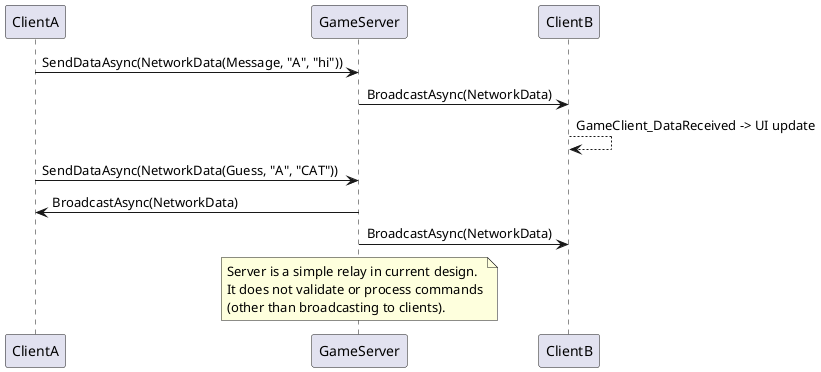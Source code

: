 @startuml
participant ClientA as A
participant GameServer as S
participant ClientB as B

A -> S : SendDataAsync(NetworkData(Message, "A", "hi"))
S -> B : BroadcastAsync(NetworkData)
B --> B : GameClient_DataReceived -> UI update

A -> S : SendDataAsync(NetworkData(Guess, "A", "CAT"))
S -> A : BroadcastAsync(NetworkData)
S -> B : BroadcastAsync(NetworkData)

note over S
Server is a simple relay in current design.
It does not validate or process commands
(other than broadcasting to clients).
end note

@enduml